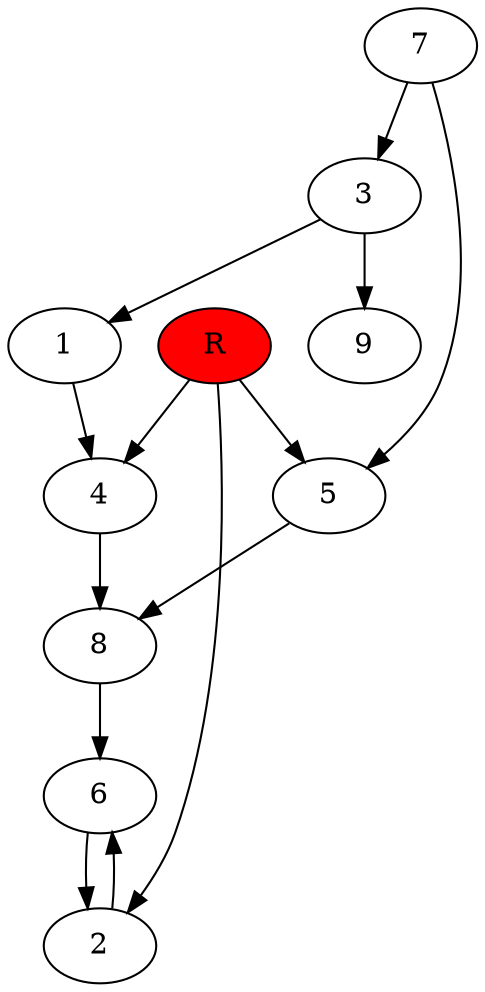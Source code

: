 digraph prb6085 {
	1
	2
	3
	4
	5
	6
	7
	8
	R [fillcolor="#ff0000" style=filled]
	1 -> 4
	2 -> 6
	3 -> 1
	3 -> 9
	4 -> 8
	5 -> 8
	6 -> 2
	7 -> 3
	7 -> 5
	8 -> 6
	R -> 2
	R -> 4
	R -> 5
}
